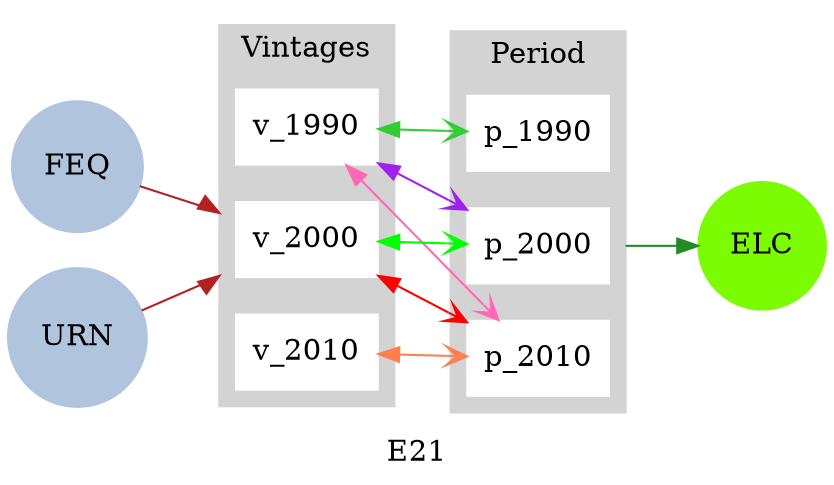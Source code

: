 strict digraph model {
	label = "E21" ;

	bgcolor     = "transparent" ;
	color       = "black" ;
	compound    = "True" ;
	concentrate = "True" ;
	rankdir     = "LR" ;
	splines     = "False" ;

	node [ shape="box", style="filled" ];

	edge [
	  arrowhead  = "vee",
	  decorate   = "True",
	  dir        = "both",
	  fontsize   = "8",
	  label      = "   ",
	  labelfloat = "false",
	  labelfontcolor = "lightgreen",
	  len        = "2",
	  weight     = "0.5"
	];

	subgraph cluster_vintage {
		label = "Vintages" ;

		color = "lightgrey" ;
		style = "filled";
		href  = "../simple_model.svg" ;

		node [ color="white" ]

		"v_1990" ;
		"v_2000" ;
		"v_2010" ;
	}

	subgraph cluster_period {
		label = "Period" ;
		color = "lightgrey" ;
		style = "filled" ;
		href  = "../simple_model.svg" ;

		node [ color="white" ]

		"p_1990" ;
		"p_2000" ;
		"p_2010" ;
	}

	subgraph energy_carriers {
		node [ shape="circle" ] ;

	  // Beginning nodes
		"ELC" [ color="lawngreen", href="../commodities/commodity_ELC.svg" ] ;

	  // Ending nodes
		"FEQ" [ color="lightsteelblue", href="../commodities/commodity_FEQ.svg" ] ;
		"URN" [ color="lightsteelblue", href="../commodities/commodity_URN.svg" ] ;
	}

	subgraph external_edges {
		edge [ arrowhead="normal", dir="forward" ] ;

		"FEQ"    -> "v_2000" [ color="firebrick", lhead="cluster_vintage" ] ;
		"URN"    -> "v_2000" [ color="firebrick", lhead="cluster_vintage" ] ;
		"p_2000" -> "ELC"    [ color="forestgreen", ltail="cluster_period" ] ;
	}

	subgraph internal_edges {
		// edges between vintages and periods
		"v_1990" -> "p_1990" [ color="black" ] ;
		"v_1990" -> "p_1990" [ color="limegreen" ] ;
		"v_1990" -> "p_2000" [ color="blue" ] ;
		"v_1990" -> "p_2000" [ color="purple" ] ;
		"v_1990" -> "p_2010" [ color="cyan" ] ;
		"v_1990" -> "p_2010" [ color="hotpink" ] ;
		"v_2000" -> "p_2000" [ color="gold" ] ;
		"v_2000" -> "p_2000" [ color="green" ] ;
		"v_2000" -> "p_2010" [ color="orange" ] ;
		"v_2000" -> "p_2010" [ color="red" ] ;
		"v_2010" -> "p_2010" [ color="burlywood" ] ;
		"v_2010" -> "p_2010" [ color="coral" ] ;
	}
}
